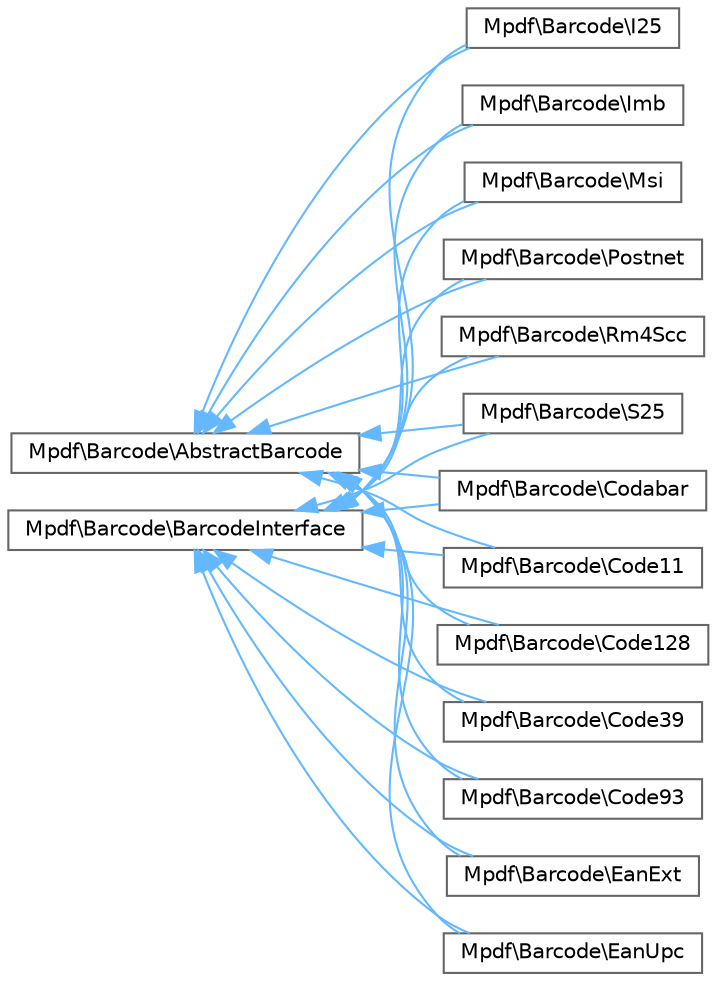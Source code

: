 digraph "Graphical Class Hierarchy"
{
 // LATEX_PDF_SIZE
  bgcolor="transparent";
  edge [fontname=Helvetica,fontsize=10,labelfontname=Helvetica,labelfontsize=10];
  node [fontname=Helvetica,fontsize=10,shape=box,height=0.2,width=0.4];
  rankdir="LR";
  Node0 [id="Node000000",label="Mpdf\\Barcode\\AbstractBarcode",height=0.2,width=0.4,color="grey40", fillcolor="white", style="filled",URL="$classMpdf_1_1Barcode_1_1AbstractBarcode.html",tooltip=" "];
  Node0 -> Node1 [id="edge43_Node000000_Node000001",dir="back",color="steelblue1",style="solid",tooltip=" "];
  Node1 [id="Node000001",label="Mpdf\\Barcode\\Codabar",height=0.2,width=0.4,color="grey40", fillcolor="white", style="filled",URL="$classMpdf_1_1Barcode_1_1Codabar.html",tooltip=" "];
  Node0 -> Node3 [id="edge44_Node000000_Node000003",dir="back",color="steelblue1",style="solid",tooltip=" "];
  Node3 [id="Node000003",label="Mpdf\\Barcode\\Code11",height=0.2,width=0.4,color="grey40", fillcolor="white", style="filled",URL="$classMpdf_1_1Barcode_1_1Code11.html",tooltip=" "];
  Node0 -> Node4 [id="edge45_Node000000_Node000004",dir="back",color="steelblue1",style="solid",tooltip=" "];
  Node4 [id="Node000004",label="Mpdf\\Barcode\\Code128",height=0.2,width=0.4,color="grey40", fillcolor="white", style="filled",URL="$classMpdf_1_1Barcode_1_1Code128.html",tooltip=" "];
  Node0 -> Node5 [id="edge46_Node000000_Node000005",dir="back",color="steelblue1",style="solid",tooltip=" "];
  Node5 [id="Node000005",label="Mpdf\\Barcode\\Code39",height=0.2,width=0.4,color="grey40", fillcolor="white", style="filled",URL="$classMpdf_1_1Barcode_1_1Code39.html",tooltip=" "];
  Node0 -> Node6 [id="edge47_Node000000_Node000006",dir="back",color="steelblue1",style="solid",tooltip=" "];
  Node6 [id="Node000006",label="Mpdf\\Barcode\\Code93",height=0.2,width=0.4,color="grey40", fillcolor="white", style="filled",URL="$classMpdf_1_1Barcode_1_1Code93.html",tooltip=" "];
  Node0 -> Node7 [id="edge48_Node000000_Node000007",dir="back",color="steelblue1",style="solid",tooltip=" "];
  Node7 [id="Node000007",label="Mpdf\\Barcode\\EanExt",height=0.2,width=0.4,color="grey40", fillcolor="white", style="filled",URL="$classMpdf_1_1Barcode_1_1EanExt.html",tooltip=" "];
  Node0 -> Node8 [id="edge49_Node000000_Node000008",dir="back",color="steelblue1",style="solid",tooltip=" "];
  Node8 [id="Node000008",label="Mpdf\\Barcode\\EanUpc",height=0.2,width=0.4,color="grey40", fillcolor="white", style="filled",URL="$classMpdf_1_1Barcode_1_1EanUpc.html",tooltip=" "];
  Node0 -> Node9 [id="edge50_Node000000_Node000009",dir="back",color="steelblue1",style="solid",tooltip=" "];
  Node9 [id="Node000009",label="Mpdf\\Barcode\\I25",height=0.2,width=0.4,color="grey40", fillcolor="white", style="filled",URL="$classMpdf_1_1Barcode_1_1I25.html",tooltip=" "];
  Node0 -> Node10 [id="edge51_Node000000_Node000010",dir="back",color="steelblue1",style="solid",tooltip=" "];
  Node10 [id="Node000010",label="Mpdf\\Barcode\\Imb",height=0.2,width=0.4,color="grey40", fillcolor="white", style="filled",URL="$classMpdf_1_1Barcode_1_1Imb.html",tooltip=" "];
  Node0 -> Node11 [id="edge52_Node000000_Node000011",dir="back",color="steelblue1",style="solid",tooltip=" "];
  Node11 [id="Node000011",label="Mpdf\\Barcode\\Msi",height=0.2,width=0.4,color="grey40", fillcolor="white", style="filled",URL="$classMpdf_1_1Barcode_1_1Msi.html",tooltip=" "];
  Node0 -> Node12 [id="edge53_Node000000_Node000012",dir="back",color="steelblue1",style="solid",tooltip=" "];
  Node12 [id="Node000012",label="Mpdf\\Barcode\\Postnet",height=0.2,width=0.4,color="grey40", fillcolor="white", style="filled",URL="$classMpdf_1_1Barcode_1_1Postnet.html",tooltip=" "];
  Node0 -> Node13 [id="edge54_Node000000_Node000013",dir="back",color="steelblue1",style="solid",tooltip=" "];
  Node13 [id="Node000013",label="Mpdf\\Barcode\\Rm4Scc",height=0.2,width=0.4,color="grey40", fillcolor="white", style="filled",URL="$classMpdf_1_1Barcode_1_1Rm4Scc.html",tooltip=" "];
  Node0 -> Node14 [id="edge55_Node000000_Node000014",dir="back",color="steelblue1",style="solid",tooltip=" "];
  Node14 [id="Node000014",label="Mpdf\\Barcode\\S25",height=0.2,width=0.4,color="grey40", fillcolor="white", style="filled",URL="$classMpdf_1_1Barcode_1_1S25.html",tooltip=" "];
  Node2 [id="Node000002",label="Mpdf\\Barcode\\BarcodeInterface",height=0.2,width=0.4,color="grey40", fillcolor="white", style="filled",URL="$interfaceMpdf_1_1Barcode_1_1BarcodeInterface.html",tooltip=" "];
  Node2 -> Node1 [id="edge56_Node000002_Node000001",dir="back",color="steelblue1",style="solid",tooltip=" "];
  Node2 -> Node3 [id="edge57_Node000002_Node000003",dir="back",color="steelblue1",style="solid",tooltip=" "];
  Node2 -> Node4 [id="edge58_Node000002_Node000004",dir="back",color="steelblue1",style="solid",tooltip=" "];
  Node2 -> Node5 [id="edge59_Node000002_Node000005",dir="back",color="steelblue1",style="solid",tooltip=" "];
  Node2 -> Node6 [id="edge60_Node000002_Node000006",dir="back",color="steelblue1",style="solid",tooltip=" "];
  Node2 -> Node7 [id="edge61_Node000002_Node000007",dir="back",color="steelblue1",style="solid",tooltip=" "];
  Node2 -> Node8 [id="edge62_Node000002_Node000008",dir="back",color="steelblue1",style="solid",tooltip=" "];
  Node2 -> Node9 [id="edge63_Node000002_Node000009",dir="back",color="steelblue1",style="solid",tooltip=" "];
  Node2 -> Node10 [id="edge64_Node000002_Node000010",dir="back",color="steelblue1",style="solid",tooltip=" "];
  Node2 -> Node11 [id="edge65_Node000002_Node000011",dir="back",color="steelblue1",style="solid",tooltip=" "];
  Node2 -> Node12 [id="edge66_Node000002_Node000012",dir="back",color="steelblue1",style="solid",tooltip=" "];
  Node2 -> Node13 [id="edge67_Node000002_Node000013",dir="back",color="steelblue1",style="solid",tooltip=" "];
  Node2 -> Node14 [id="edge68_Node000002_Node000014",dir="back",color="steelblue1",style="solid",tooltip=" "];
}
